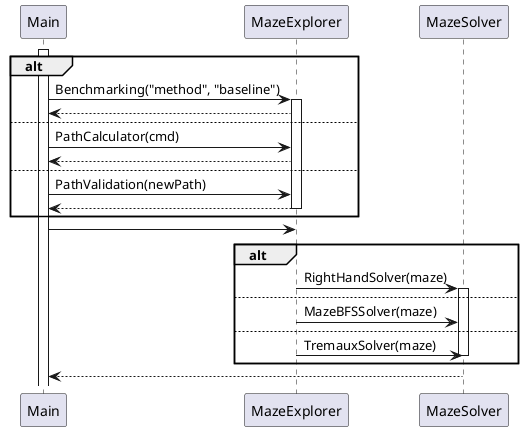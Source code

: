 @startuml SequenceDiagram

participant Main
participant MazeExplorer
participant MazeSolver


activate Main

alt 
Main -> MazeExplorer: Benchmarking("method", "baseline")
activate MazeExplorer
Main <-- MazeExplorer
else
Main -> MazeExplorer: PathCalculator(cmd)
Main <-- MazeExplorer
else
Main -> MazeExplorer: PathValidation(newPath)
Main <-- MazeExplorer
deactivate MazeExplorer
end


Main -> MazeExplorer
alt 
MazeExplorer -> MazeSolver: RightHandSolver(maze)
activate MazeSolver

else
MazeExplorer -> MazeSolver: MazeBFSSolver(maze)

else
MazeExplorer -> MazeSolver: TremauxSolver(maze)

deactivate MazeSolver  
end
MazeSolver --> Main

@enduml
